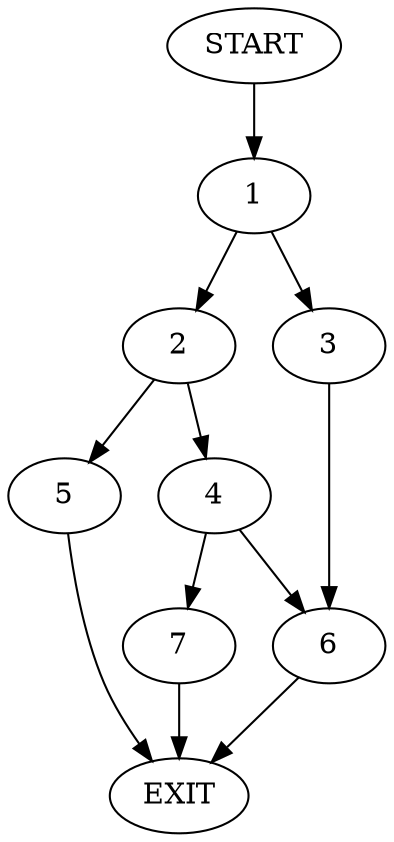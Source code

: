 digraph {
0 [label="START"];
1;
2;
3;
4;
5;
6;
7;
8 [label="EXIT"];
0 -> 1;
1 -> 2;
1 -> 3;
2 -> 4;
2 -> 5;
3 -> 6;
6 -> 8;
5 -> 8;
4 -> 7;
4 -> 6;
7 -> 8;
}